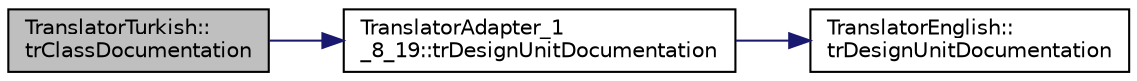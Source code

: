 digraph "TranslatorTurkish::trClassDocumentation"
{
 // LATEX_PDF_SIZE
  edge [fontname="Helvetica",fontsize="10",labelfontname="Helvetica",labelfontsize="10"];
  node [fontname="Helvetica",fontsize="10",shape=record];
  rankdir="LR";
  Node1 [label="TranslatorTurkish::\ltrClassDocumentation",height=0.2,width=0.4,color="black", fillcolor="grey75", style="filled", fontcolor="black",tooltip=" "];
  Node1 -> Node2 [color="midnightblue",fontsize="10",style="solid"];
  Node2 [label="TranslatorAdapter_1\l_8_19::trDesignUnitDocumentation",height=0.2,width=0.4,color="black", fillcolor="white", style="filled",URL="$classTranslatorAdapter__1__8__19.html#a4ee9915ad5d8a985e154d312208e78fe",tooltip=" "];
  Node2 -> Node3 [color="midnightblue",fontsize="10",style="solid"];
  Node3 [label="TranslatorEnglish::\ltrDesignUnitDocumentation",height=0.2,width=0.4,color="black", fillcolor="white", style="filled",URL="$classTranslatorEnglish.html#ac2bdc856383d60a10444ecd475fa00f7",tooltip=" "];
}
